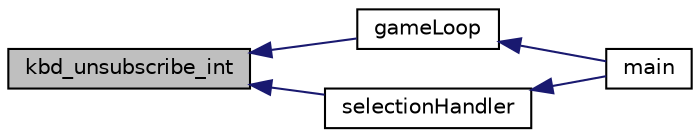digraph "kbd_unsubscribe_int"
{
  edge [fontname="Helvetica",fontsize="10",labelfontname="Helvetica",labelfontsize="10"];
  node [fontname="Helvetica",fontsize="10",shape=record];
  rankdir="LR";
  Node15 [label="kbd_unsubscribe_int",height=0.2,width=0.4,color="black", fillcolor="grey75", style="filled", fontcolor="black"];
  Node15 -> Node16 [dir="back",color="midnightblue",fontsize="10",style="solid",fontname="Helvetica"];
  Node16 [label="gameLoop",height=0.2,width=0.4,color="black", fillcolor="white", style="filled",URL="$group___bow.html#gae3fcb6ab83836a82d8ab58a853667cba",tooltip="Main function for the game. Controls all interrupts of the peripherals and calls auxiliary functions..."];
  Node16 -> Node17 [dir="back",color="midnightblue",fontsize="10",style="solid",fontname="Helvetica"];
  Node17 [label="main",height=0.2,width=0.4,color="black", fillcolor="white", style="filled",URL="$main_8c.html#ae66f6b31b5ad750f1fe042a706a4e3d4"];
  Node15 -> Node18 [dir="back",color="midnightblue",fontsize="10",style="solid",fontname="Helvetica"];
  Node18 [label="selectionHandler",height=0.2,width=0.4,color="black", fillcolor="white", style="filled",URL="$group___menu.html#ga2c4c4891001199cf42c066c2b2eab521",tooltip="Handles the main menu options. "];
  Node18 -> Node17 [dir="back",color="midnightblue",fontsize="10",style="solid",fontname="Helvetica"];
}
